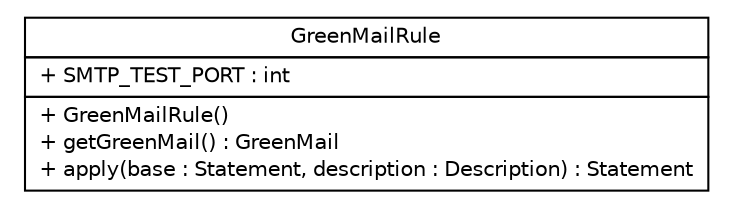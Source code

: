 #!/usr/local/bin/dot
#
# Class diagram 
# Generated by UMLGraph version R5_6 (http://www.umlgraph.org/)
#

digraph G {
	edge [fontname="Helvetica",fontsize=10,labelfontname="Helvetica",labelfontsize=10];
	node [fontname="Helvetica",fontsize=10,shape=plaintext];
	nodesep=0.25;
	ranksep=0.5;
	// broadcaststudio.spring.services.mail.test.GreenMailRule
	c7 [label=<<table title="broadcaststudio.spring.services.mail.test.GreenMailRule" border="0" cellborder="1" cellspacing="0" cellpadding="2" port="p" href="./GreenMailRule.html">
		<tr><td><table border="0" cellspacing="0" cellpadding="1">
<tr><td align="center" balign="center"> GreenMailRule </td></tr>
		</table></td></tr>
		<tr><td><table border="0" cellspacing="0" cellpadding="1">
<tr><td align="left" balign="left"> + SMTP_TEST_PORT : int </td></tr>
		</table></td></tr>
		<tr><td><table border="0" cellspacing="0" cellpadding="1">
<tr><td align="left" balign="left"> + GreenMailRule() </td></tr>
<tr><td align="left" balign="left"> + getGreenMail() : GreenMail </td></tr>
<tr><td align="left" balign="left"> + apply(base : Statement, description : Description) : Statement </td></tr>
		</table></td></tr>
		</table>>, URL="./GreenMailRule.html", fontname="Helvetica", fontcolor="black", fontsize=10.0];
}

